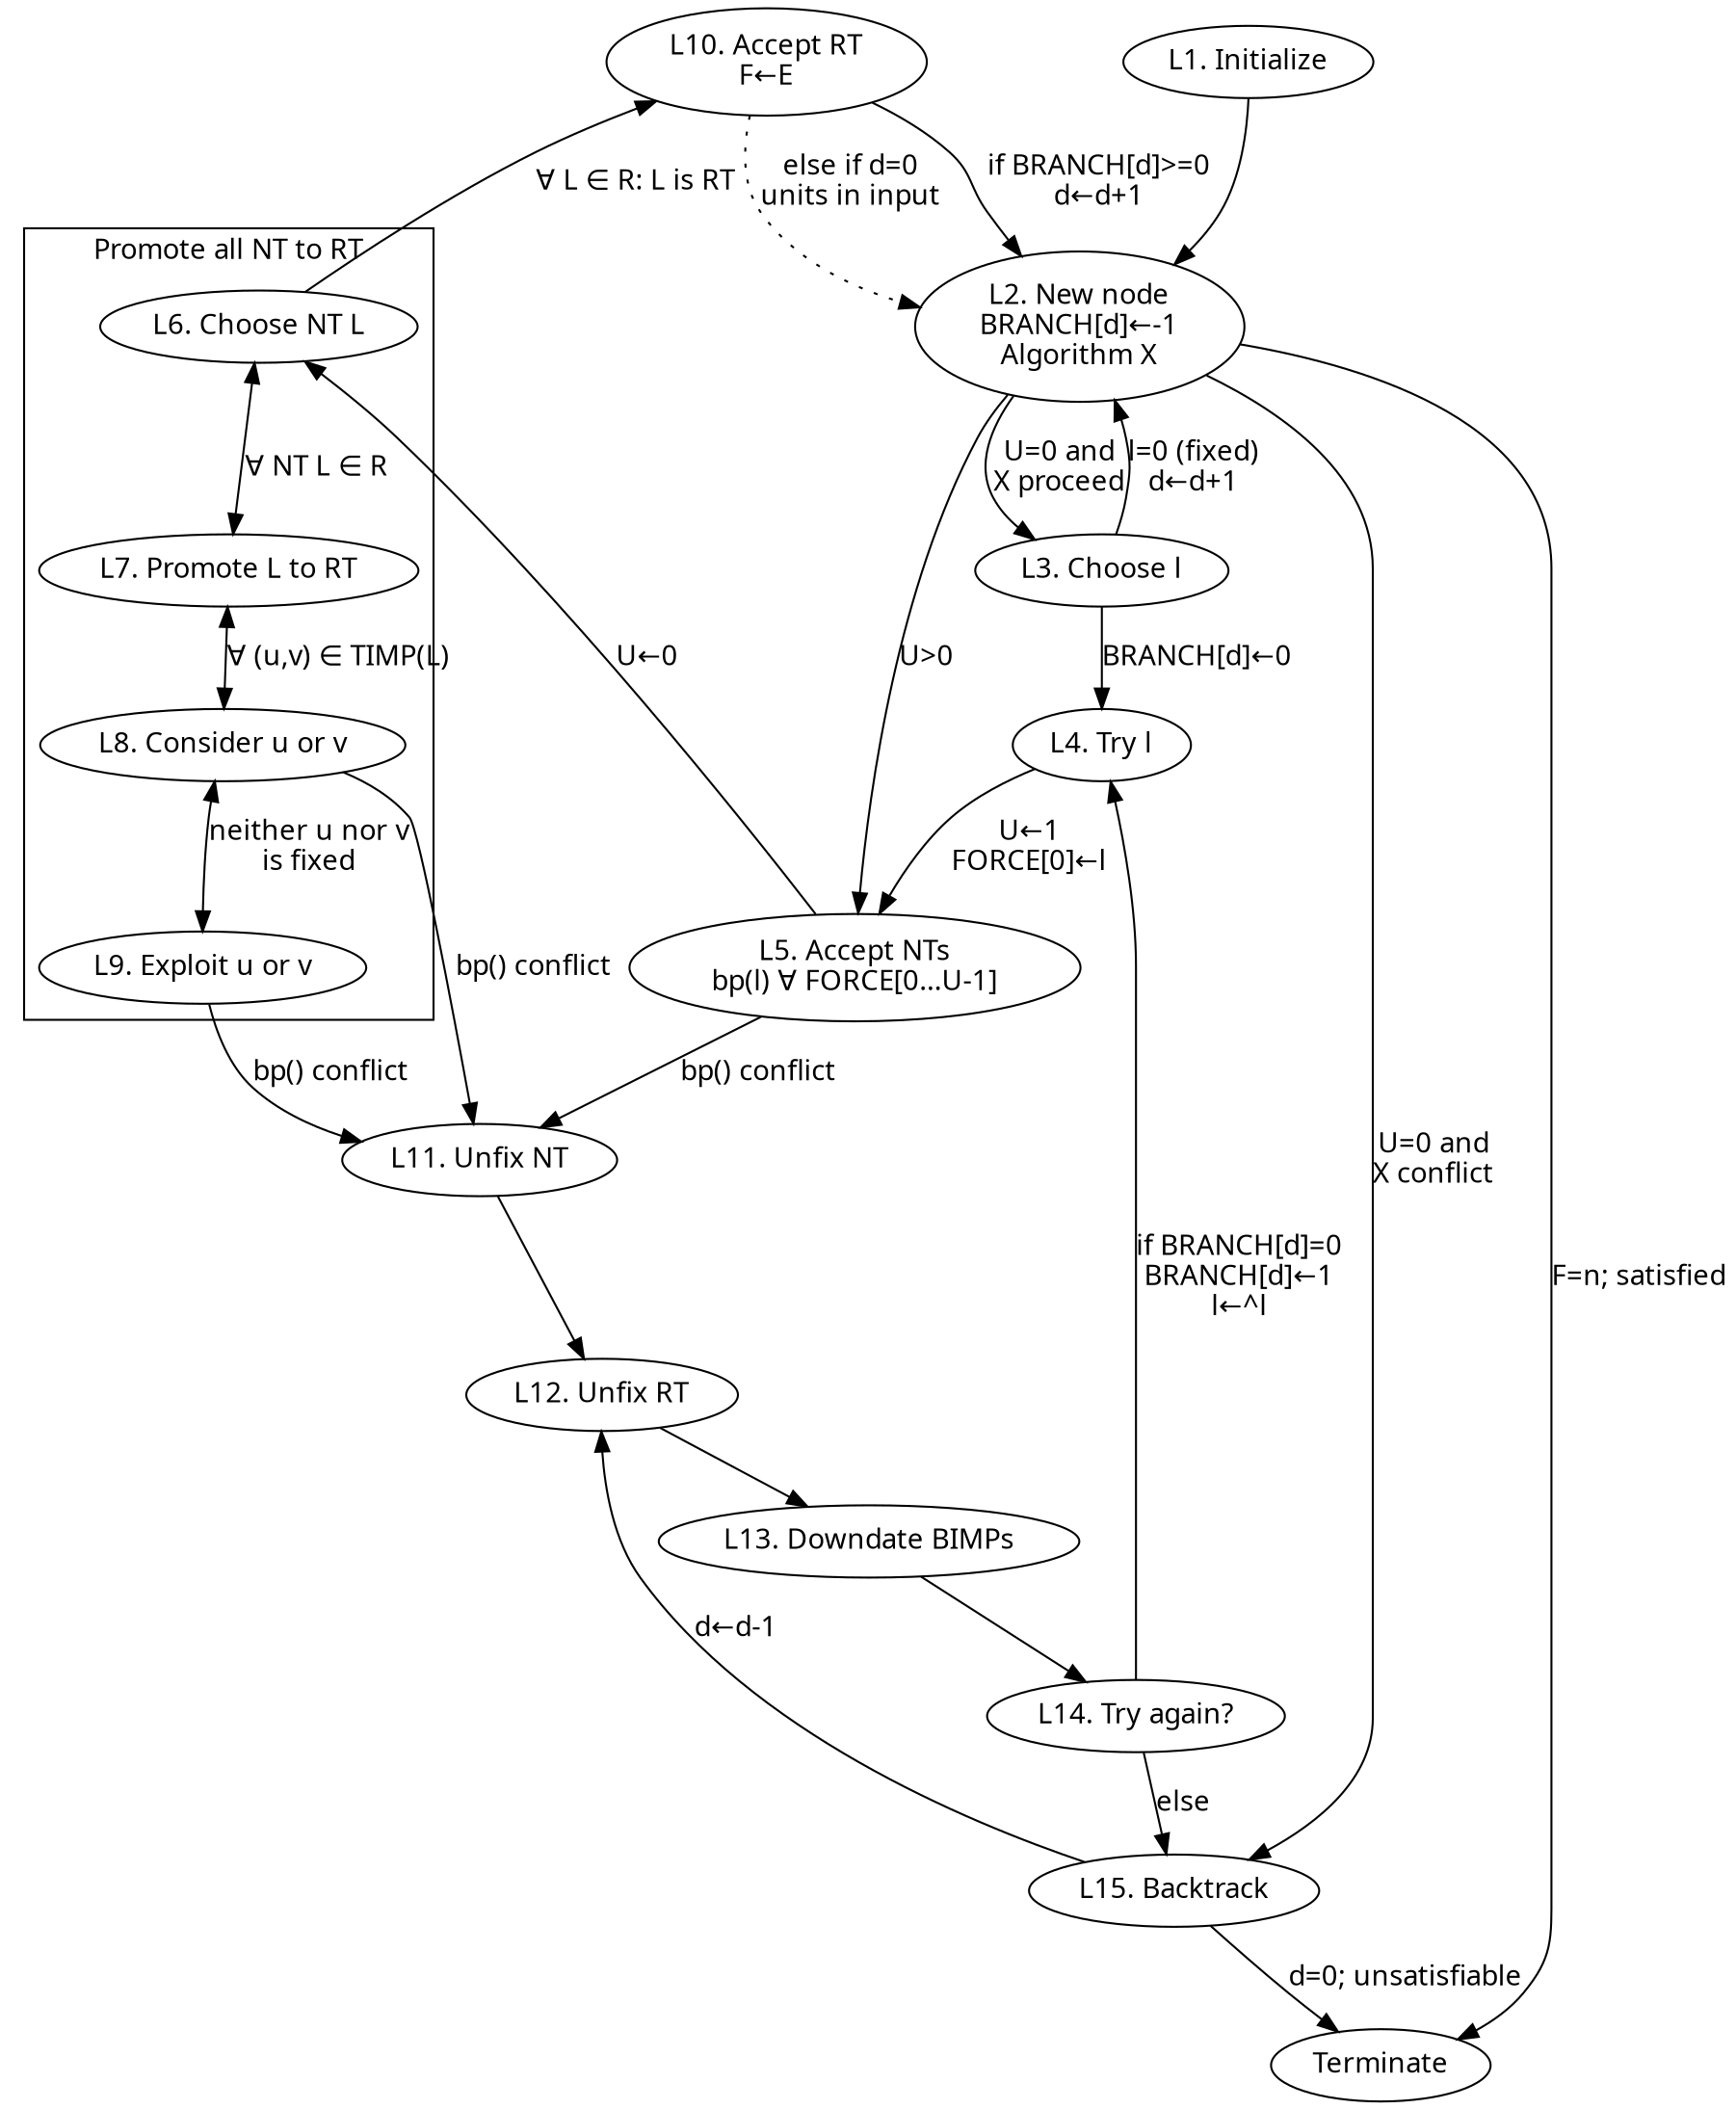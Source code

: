 digraph G {
    graph [fontname = "verdana"];
    node [fontname = "verdana"];
    edge [fontname = "verdana"];

    L1 [label="L1. Initialize"]
    L2 [label="L2. New node\nBRANCH[d]←-1\nAlgorithm X"]
    L3 [label="L3. Choose l"]
    L4 [label="L4. Try l"]
    L5 [label="L5. Accept NTs\nbp(l) ∀ FORCE[0...U-1]"]

    subgraph cluster_0 {
        label="Promote all NT to RT"
        L6 [label="L6. Choose NT L"];
        L7 [label="L7. Promote L to RT"];
        L8 [label="L8. Consider u or v"];
        L9 [label="L9. Exploit u or v"];
    }

    L10 [label="L10. Accept RT\nF←E"]
    L11 [label="L11. Unfix NT"]
    L12 [label="L12. Unfix RT"]
    L13 [label="L13. Downdate BIMPs"]
    L14 [label="L14. Try again?"]
    L15 [label="L15. Backtrack"]

    L1 -> L2
    L2 -> Terminate [label="F=n; satisfied"]
    L2 -> L15 [label="U=0 and\nX conflict"]
    L2 -> L3 [label="U=0 and\nX proceed"]
    L2 -> L5 [label="U>0"]
    L3 -> L2 [label="l=0 (fixed)\nd←d+1"]
    L3 -> L4 [label="BRANCH[d]←0"]
    L4 -> L5 [label="U←1\nFORCE[0]←l"]
    L5 -> L6 [label="U←0"]
    L5 -> L11 [label="bp() conflict"]
    L6 -> L10 [label="∀ L ∈ R: L is RT"]
    L6 -> L7 [label="∀ NT L ∈ R"; dir="both"]
    L7 -> L8 [label="∀ (u,v) ∈ TIMP(L)"; dir="both"]
    L8 -> L9 [label="neither u nor v\nis fixed" dir="both"]
    L8 -> L11 [label="bp() conflict"]
    L9 -> L11 [label="bp() conflict"]
    L10 -> L2 [label="if BRANCH[d]>=0\nd←d+1"]
    #L10 -> L3 [label="else if d>0"] // Does not occur for L^0
    L10 -> L2 [label="else if d=0\nunits in input"; style="dotted"]
    L11 -> L12 -> L13 -> L14
    L14 -> L4 [label="if BRANCH[d]=0\nBRANCH[d]←1\nl←^l"]
    L14 -> L15 [label="else"]
    L15 -> Terminate [label="d=0; unsatisfiable"]
    L15 -> L12 [label="d←d-1"]

    // {rank = same; L1; L2;}
    // {rank = same; L15; Terminate;}
}
